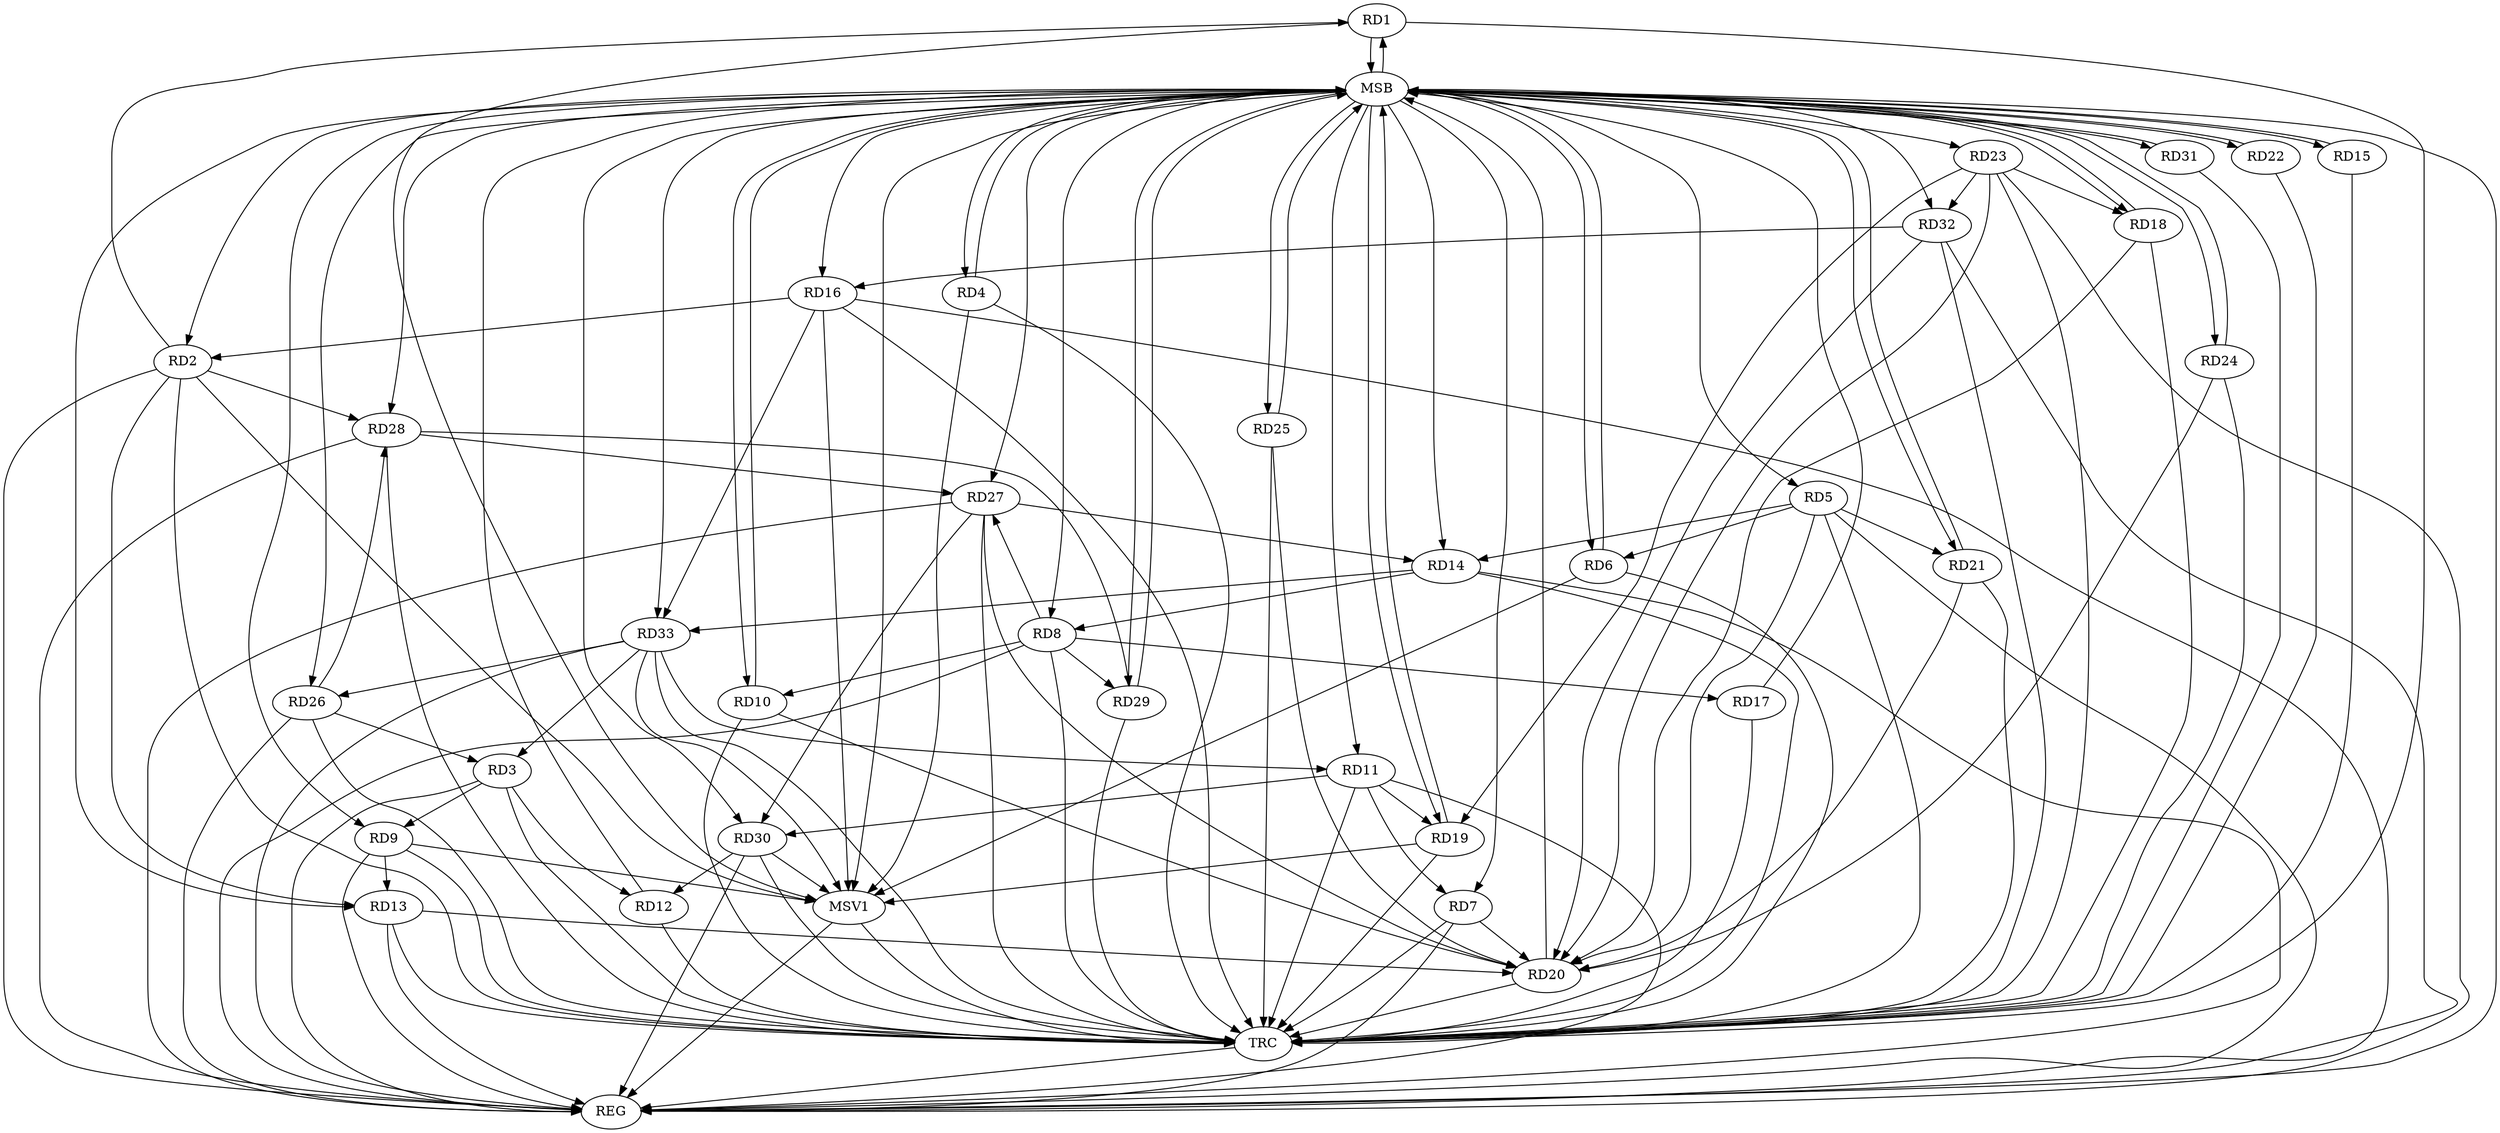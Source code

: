 strict digraph G {
  RD1 [ label="RD1" ];
  RD2 [ label="RD2" ];
  RD3 [ label="RD3" ];
  RD4 [ label="RD4" ];
  RD5 [ label="RD5" ];
  RD6 [ label="RD6" ];
  RD7 [ label="RD7" ];
  RD8 [ label="RD8" ];
  RD9 [ label="RD9" ];
  RD10 [ label="RD10" ];
  RD11 [ label="RD11" ];
  RD12 [ label="RD12" ];
  RD13 [ label="RD13" ];
  RD14 [ label="RD14" ];
  RD15 [ label="RD15" ];
  RD16 [ label="RD16" ];
  RD17 [ label="RD17" ];
  RD18 [ label="RD18" ];
  RD19 [ label="RD19" ];
  RD20 [ label="RD20" ];
  RD21 [ label="RD21" ];
  RD22 [ label="RD22" ];
  RD23 [ label="RD23" ];
  RD24 [ label="RD24" ];
  RD25 [ label="RD25" ];
  RD26 [ label="RD26" ];
  RD27 [ label="RD27" ];
  RD28 [ label="RD28" ];
  RD29 [ label="RD29" ];
  RD30 [ label="RD30" ];
  RD31 [ label="RD31" ];
  RD32 [ label="RD32" ];
  RD33 [ label="RD33" ];
  REG [ label="REG" ];
  MSB [ label="MSB" ];
  TRC [ label="TRC" ];
  MSV1 [ label="MSV1" ];
  RD2 -> RD1;
  RD2 -> RD13;
  RD16 -> RD2;
  RD2 -> RD28;
  RD3 -> RD9;
  RD3 -> RD12;
  RD26 -> RD3;
  RD33 -> RD3;
  RD5 -> RD6;
  RD5 -> RD14;
  RD5 -> RD21;
  RD11 -> RD7;
  RD8 -> RD10;
  RD14 -> RD8;
  RD8 -> RD17;
  RD8 -> RD27;
  RD8 -> RD29;
  RD9 -> RD13;
  RD11 -> RD19;
  RD11 -> RD30;
  RD33 -> RD11;
  RD30 -> RD12;
  RD27 -> RD14;
  RD14 -> RD33;
  RD32 -> RD16;
  RD16 -> RD33;
  RD23 -> RD18;
  RD23 -> RD19;
  RD23 -> RD32;
  RD26 -> RD28;
  RD33 -> RD26;
  RD28 -> RD27;
  RD27 -> RD30;
  RD28 -> RD29;
  RD2 -> REG;
  RD3 -> REG;
  RD5 -> REG;
  RD7 -> REG;
  RD8 -> REG;
  RD9 -> REG;
  RD11 -> REG;
  RD13 -> REG;
  RD14 -> REG;
  RD16 -> REG;
  RD23 -> REG;
  RD26 -> REG;
  RD27 -> REG;
  RD28 -> REG;
  RD30 -> REG;
  RD32 -> REG;
  RD33 -> REG;
  RD1 -> MSB;
  MSB -> RD8;
  MSB -> RD23;
  MSB -> REG;
  RD4 -> MSB;
  MSB -> RD6;
  MSB -> RD9;
  MSB -> RD29;
  RD6 -> MSB;
  MSB -> RD14;
  MSB -> RD19;
  MSB -> RD24;
  RD10 -> MSB;
  MSB -> RD7;
  MSB -> RD11;
  MSB -> RD22;
  RD12 -> MSB;
  MSB -> RD1;
  MSB -> RD21;
  RD15 -> MSB;
  MSB -> RD16;
  MSB -> RD26;
  MSB -> RD31;
  RD17 -> MSB;
  MSB -> RD32;
  RD18 -> MSB;
  MSB -> RD33;
  RD19 -> MSB;
  MSB -> RD2;
  MSB -> RD15;
  MSB -> RD25;
  MSB -> RD27;
  RD20 -> MSB;
  MSB -> RD5;
  MSB -> RD10;
  MSB -> RD13;
  RD21 -> MSB;
  RD22 -> MSB;
  MSB -> RD30;
  RD24 -> MSB;
  MSB -> RD18;
  RD25 -> MSB;
  RD29 -> MSB;
  RD31 -> MSB;
  MSB -> RD4;
  MSB -> RD28;
  RD1 -> TRC;
  RD2 -> TRC;
  RD3 -> TRC;
  RD4 -> TRC;
  RD5 -> TRC;
  RD6 -> TRC;
  RD7 -> TRC;
  RD8 -> TRC;
  RD9 -> TRC;
  RD10 -> TRC;
  RD11 -> TRC;
  RD12 -> TRC;
  RD13 -> TRC;
  RD14 -> TRC;
  RD15 -> TRC;
  RD16 -> TRC;
  RD17 -> TRC;
  RD18 -> TRC;
  RD19 -> TRC;
  RD20 -> TRC;
  RD21 -> TRC;
  RD22 -> TRC;
  RD23 -> TRC;
  RD24 -> TRC;
  RD25 -> TRC;
  RD26 -> TRC;
  RD27 -> TRC;
  RD28 -> TRC;
  RD29 -> TRC;
  RD30 -> TRC;
  RD31 -> TRC;
  RD32 -> TRC;
  RD33 -> TRC;
  TRC -> REG;
  RD18 -> RD20;
  RD24 -> RD20;
  RD27 -> RD20;
  RD7 -> RD20;
  RD25 -> RD20;
  RD13 -> RD20;
  RD21 -> RD20;
  RD10 -> RD20;
  RD23 -> RD20;
  RD32 -> RD20;
  RD5 -> RD20;
  RD2 -> MSV1;
  RD9 -> MSV1;
  RD16 -> MSV1;
  RD30 -> MSV1;
  RD33 -> MSV1;
  MSB -> MSV1;
  RD6 -> MSV1;
  RD19 -> MSV1;
  RD1 -> MSV1;
  RD4 -> MSV1;
  MSV1 -> REG;
  MSV1 -> TRC;
}
